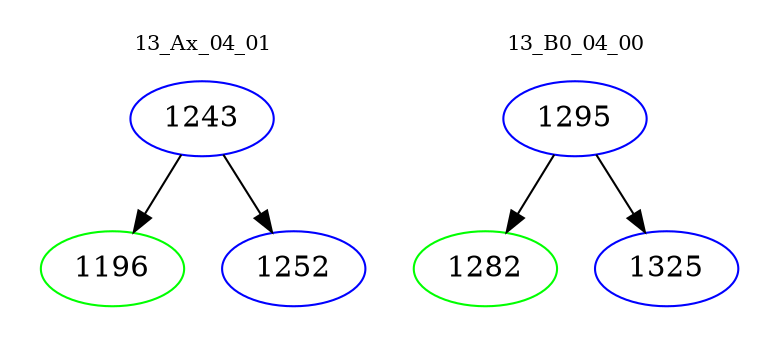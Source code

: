 digraph{
subgraph cluster_0 {
color = white
label = "13_Ax_04_01";
fontsize=10;
T0_1243 [label="1243", color="blue"]
T0_1243 -> T0_1196 [color="black"]
T0_1196 [label="1196", color="green"]
T0_1243 -> T0_1252 [color="black"]
T0_1252 [label="1252", color="blue"]
}
subgraph cluster_1 {
color = white
label = "13_B0_04_00";
fontsize=10;
T1_1295 [label="1295", color="blue"]
T1_1295 -> T1_1282 [color="black"]
T1_1282 [label="1282", color="green"]
T1_1295 -> T1_1325 [color="black"]
T1_1325 [label="1325", color="blue"]
}
}
